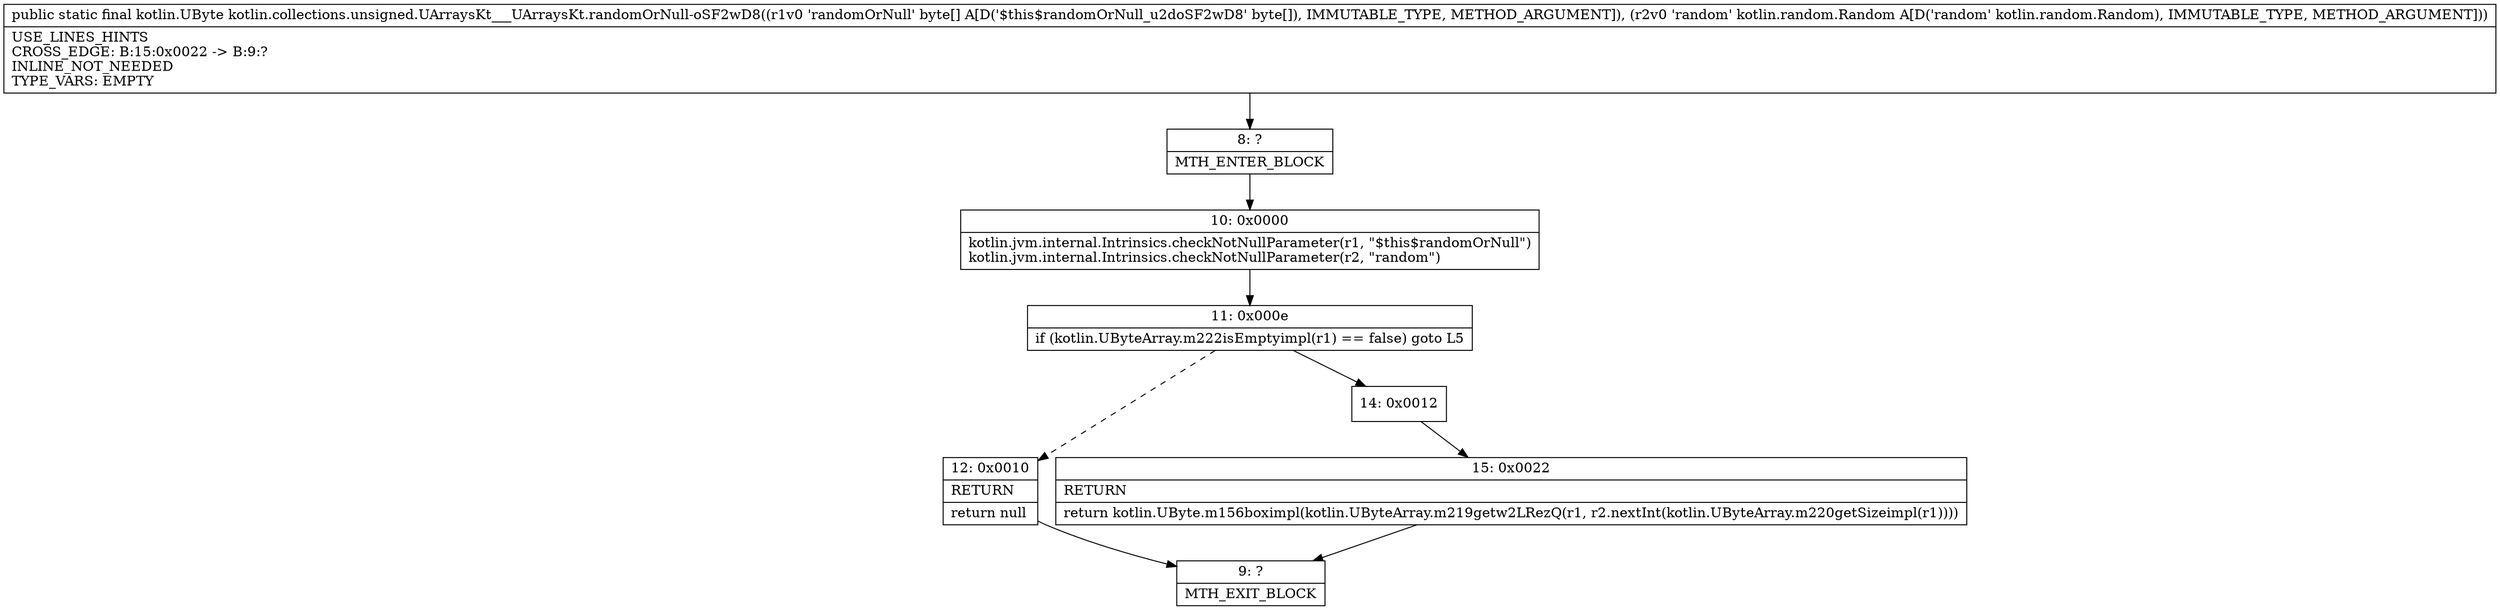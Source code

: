digraph "CFG forkotlin.collections.unsigned.UArraysKt___UArraysKt.randomOrNull\-oSF2wD8([BLkotlin\/random\/Random;)Lkotlin\/UByte;" {
Node_8 [shape=record,label="{8\:\ ?|MTH_ENTER_BLOCK\l}"];
Node_10 [shape=record,label="{10\:\ 0x0000|kotlin.jvm.internal.Intrinsics.checkNotNullParameter(r1, \"$this$randomOrNull\")\lkotlin.jvm.internal.Intrinsics.checkNotNullParameter(r2, \"random\")\l}"];
Node_11 [shape=record,label="{11\:\ 0x000e|if (kotlin.UByteArray.m222isEmptyimpl(r1) == false) goto L5\l}"];
Node_12 [shape=record,label="{12\:\ 0x0010|RETURN\l|return null\l}"];
Node_9 [shape=record,label="{9\:\ ?|MTH_EXIT_BLOCK\l}"];
Node_14 [shape=record,label="{14\:\ 0x0012}"];
Node_15 [shape=record,label="{15\:\ 0x0022|RETURN\l|return kotlin.UByte.m156boximpl(kotlin.UByteArray.m219getw2LRezQ(r1, r2.nextInt(kotlin.UByteArray.m220getSizeimpl(r1))))\l}"];
MethodNode[shape=record,label="{public static final kotlin.UByte kotlin.collections.unsigned.UArraysKt___UArraysKt.randomOrNull\-oSF2wD8((r1v0 'randomOrNull' byte[] A[D('$this$randomOrNull_u2doSF2wD8' byte[]), IMMUTABLE_TYPE, METHOD_ARGUMENT]), (r2v0 'random' kotlin.random.Random A[D('random' kotlin.random.Random), IMMUTABLE_TYPE, METHOD_ARGUMENT]))  | USE_LINES_HINTS\lCROSS_EDGE: B:15:0x0022 \-\> B:9:?\lINLINE_NOT_NEEDED\lTYPE_VARS: EMPTY\l}"];
MethodNode -> Node_8;Node_8 -> Node_10;
Node_10 -> Node_11;
Node_11 -> Node_12[style=dashed];
Node_11 -> Node_14;
Node_12 -> Node_9;
Node_14 -> Node_15;
Node_15 -> Node_9;
}

